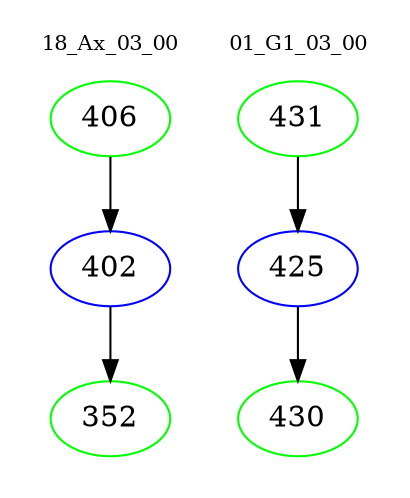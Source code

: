 digraph{
subgraph cluster_0 {
color = white
label = "18_Ax_03_00";
fontsize=10;
T0_406 [label="406", color="green"]
T0_406 -> T0_402 [color="black"]
T0_402 [label="402", color="blue"]
T0_402 -> T0_352 [color="black"]
T0_352 [label="352", color="green"]
}
subgraph cluster_1 {
color = white
label = "01_G1_03_00";
fontsize=10;
T1_431 [label="431", color="green"]
T1_431 -> T1_425 [color="black"]
T1_425 [label="425", color="blue"]
T1_425 -> T1_430 [color="black"]
T1_430 [label="430", color="green"]
}
}
